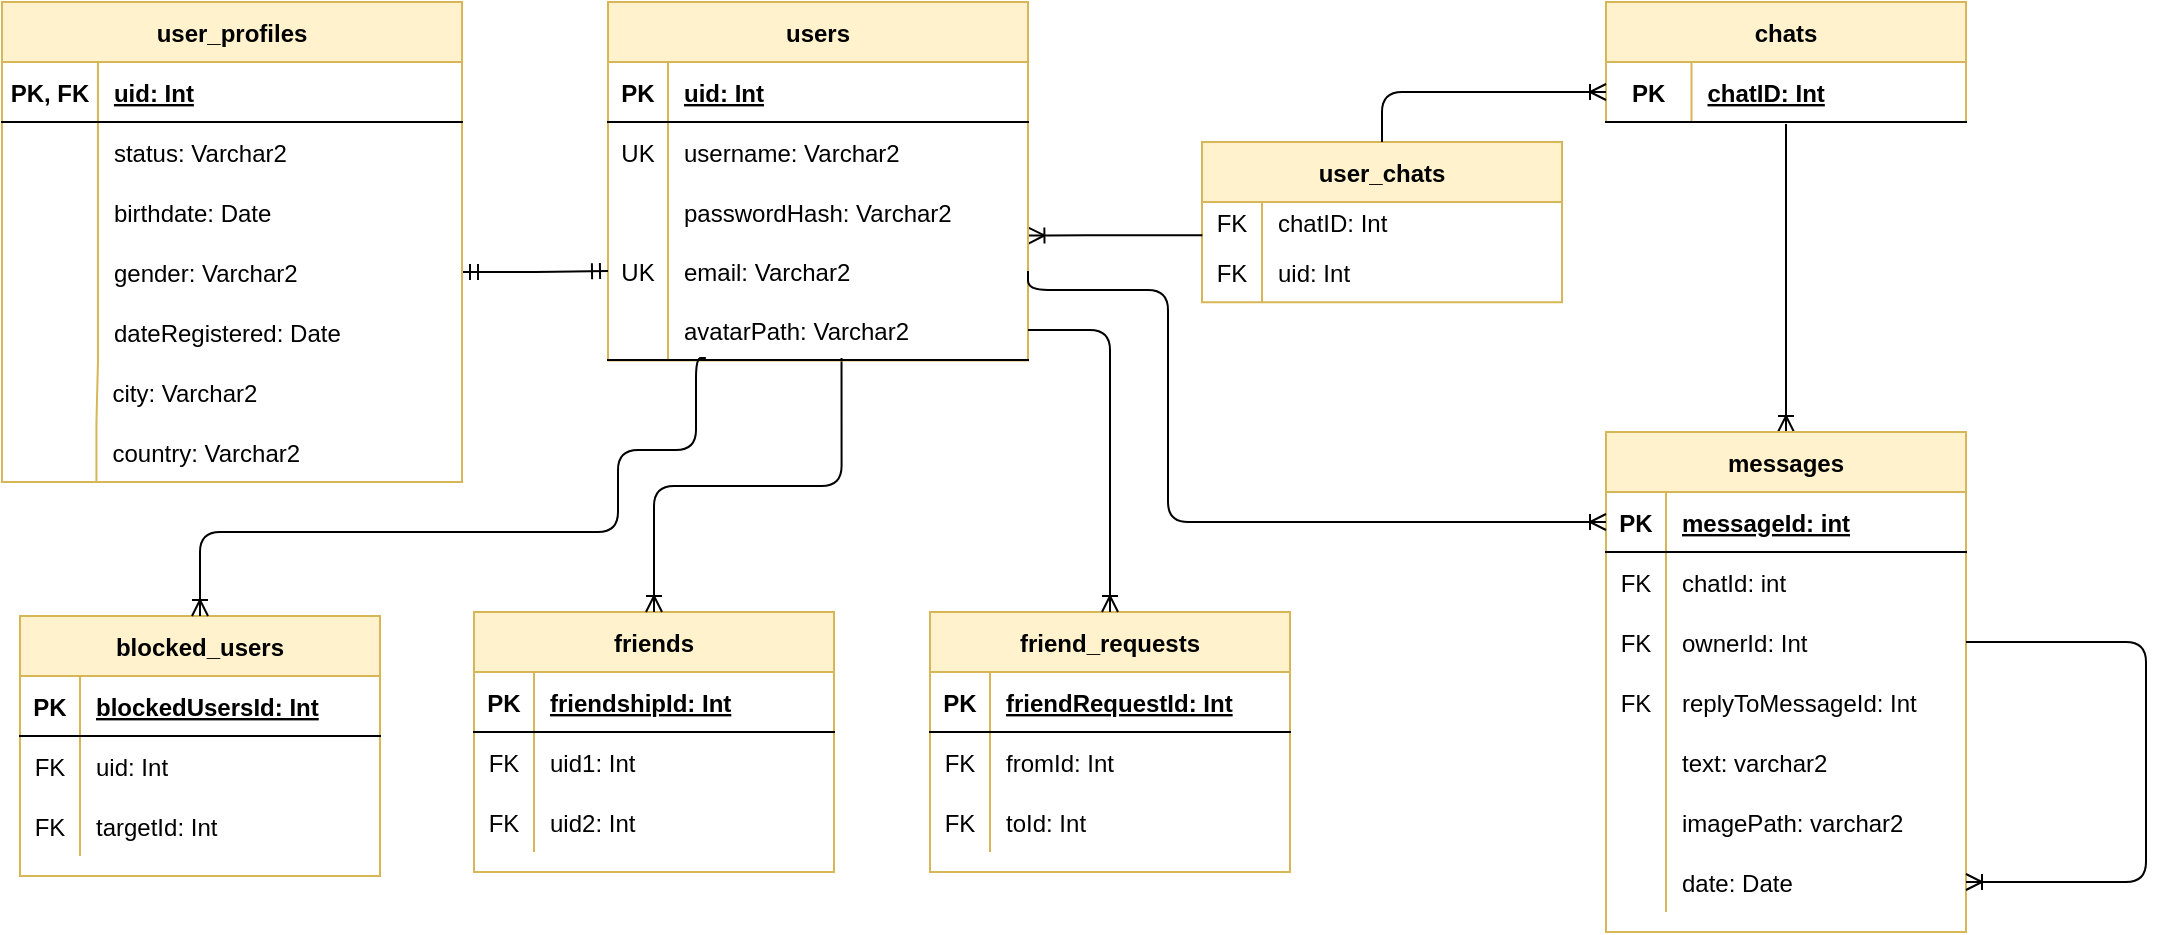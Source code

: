 <mxfile version="13.9.5" type="device" pages="2"><diagram id="nZhAia60HcHjWPLWafiR" name="Page-1"><mxGraphModel dx="1502" dy="802" grid="0" gridSize="10" guides="1" tooltips="1" connect="1" arrows="1" fold="1" page="0" pageScale="1" pageWidth="850" pageHeight="1100" math="0" shadow="0"><root><mxCell id="0"/><mxCell id="1" parent="0"/><mxCell id="AcMi8AMrqR9HZCV92tRk-106" value="user_chats" style="shape=table;startSize=30;container=1;collapsible=1;childLayout=tableLayout;fixedRows=1;rowLines=0;fontStyle=1;align=center;resizeLast=1;fillColor=#fff2cc;strokeColor=#D6B656;swimlaneFillColor=none;rounded=0;shadow=0;sketch=0;columnLines=1;resizeLastRow=0;horizontal=1;noLabel=0;connectable=1;" parent="1" vertex="1"><mxGeometry x="385" y="123" width="180" height="80.107" as="geometry"/></mxCell><mxCell id="AcMi8AMrqR9HZCV92tRk-107" value="" style="shape=partialRectangle;collapsible=0;dropTarget=0;pointerEvents=0;fillColor=none;top=0;left=0;bottom=1;right=0;points=[[0,0.5],[1,0.5]];portConstraint=eastwest;strokeColor=none;" parent="AcMi8AMrqR9HZCV92tRk-106" vertex="1"><mxGeometry y="30" width="180" height="20" as="geometry"/></mxCell><mxCell id="AcMi8AMrqR9HZCV92tRk-108" value="FK" style="shape=partialRectangle;connectable=0;fillColor=none;top=0;left=0;bottom=0;right=0;fontStyle=0;overflow=hidden;" parent="AcMi8AMrqR9HZCV92tRk-107" vertex="1"><mxGeometry width="30" height="20" as="geometry"/></mxCell><mxCell id="AcMi8AMrqR9HZCV92tRk-109" value="chatID: Int" style="shape=partialRectangle;connectable=0;fillColor=none;top=0;left=0;bottom=0;right=0;align=left;spacingLeft=6;fontStyle=0;overflow=hidden;" parent="AcMi8AMrqR9HZCV92tRk-107" vertex="1"><mxGeometry x="30" width="150" height="20" as="geometry"/></mxCell><mxCell id="AcMi8AMrqR9HZCV92tRk-110" value="" style="shape=partialRectangle;collapsible=0;dropTarget=0;pointerEvents=0;fillColor=none;top=0;left=0;bottom=1;right=0;points=[[0,0.5],[1,0.5]];portConstraint=eastwest;strokeWidth=1;strokeColor=none;" parent="AcMi8AMrqR9HZCV92tRk-106" vertex="1"><mxGeometry y="50" width="180" height="30" as="geometry"/></mxCell><mxCell id="AcMi8AMrqR9HZCV92tRk-111" value="FK" style="shape=partialRectangle;connectable=0;fillColor=none;top=0;left=0;bottom=0;right=0;fontStyle=0;overflow=hidden;" parent="AcMi8AMrqR9HZCV92tRk-110" vertex="1"><mxGeometry width="30" height="30" as="geometry"/></mxCell><mxCell id="AcMi8AMrqR9HZCV92tRk-112" value="uid: Int" style="shape=partialRectangle;connectable=0;fillColor=none;top=0;left=0;bottom=0;right=0;align=left;spacingLeft=6;fontStyle=0;overflow=hidden;" parent="AcMi8AMrqR9HZCV92tRk-110" vertex="1"><mxGeometry x="30" width="150" height="30" as="geometry"/></mxCell><mxCell id="AcMi8AMrqR9HZCV92tRk-113" value="" style="edgeStyle=orthogonalEdgeStyle;fontSize=12;html=1;endArrow=ERoneToMany;exitX=0.001;exitY=0.832;exitDx=0;exitDy=0;exitPerimeter=0;entryX=1.001;entryY=0.893;entryDx=0;entryDy=0;entryPerimeter=0;" parent="1" source="AcMi8AMrqR9HZCV92tRk-107" target="AcMi8AMrqR9HZCV92tRk-162" edge="1"><mxGeometry width="100" height="100" relative="1" as="geometry"><mxPoint x="373" y="174" as="sourcePoint"/><mxPoint x="313" y="174" as="targetPoint"/><Array as="points"><mxPoint x="318" y="170"/><mxPoint x="298" y="170"/></Array></mxGeometry></mxCell><mxCell id="AcMi8AMrqR9HZCV92tRk-114" value="" style="edgeStyle=orthogonalEdgeStyle;fontSize=12;html=1;endArrow=ERoneToMany;entryX=0.5;entryY=0;entryDx=0;entryDy=0;exitX=0.5;exitY=1.033;exitDx=0;exitDy=0;exitPerimeter=0;" parent="1" source="AcMi8AMrqR9HZCV92tRk-207" target="AcMi8AMrqR9HZCV92tRk-115" edge="1"><mxGeometry width="100" height="100" relative="1" as="geometry"><mxPoint x="677" y="151" as="sourcePoint"/><mxPoint x="614" y="273" as="targetPoint"/><Array as="points"/></mxGeometry></mxCell><mxCell id="AcMi8AMrqR9HZCV92tRk-115" value="messages" style="shape=table;startSize=30;container=1;collapsible=1;childLayout=tableLayout;fixedRows=1;rowLines=0;fontStyle=1;align=center;resizeLast=1;fillColor=#fff2cc;strokeColor=#d6b656;" parent="1" vertex="1"><mxGeometry x="587" y="268" width="180" height="250" as="geometry"/></mxCell><mxCell id="AcMi8AMrqR9HZCV92tRk-116" value="" style="shape=partialRectangle;collapsible=0;dropTarget=0;pointerEvents=0;fillColor=none;top=0;left=0;bottom=1;right=0;points=[[0,0.5],[1,0.5]];portConstraint=eastwest;" parent="AcMi8AMrqR9HZCV92tRk-115" vertex="1"><mxGeometry y="30" width="180" height="30" as="geometry"/></mxCell><mxCell id="AcMi8AMrqR9HZCV92tRk-117" value="PK" style="shape=partialRectangle;connectable=0;fillColor=none;top=0;left=0;bottom=0;right=0;fontStyle=1;overflow=hidden;" parent="AcMi8AMrqR9HZCV92tRk-116" vertex="1"><mxGeometry width="30" height="30" as="geometry"/></mxCell><mxCell id="AcMi8AMrqR9HZCV92tRk-118" value="messageId: int" style="shape=partialRectangle;connectable=0;fillColor=none;top=0;left=0;bottom=0;right=0;align=left;spacingLeft=6;fontStyle=5;overflow=hidden;" parent="AcMi8AMrqR9HZCV92tRk-116" vertex="1"><mxGeometry x="30" width="150" height="30" as="geometry"/></mxCell><mxCell id="AcMi8AMrqR9HZCV92tRk-119" value="" style="shape=partialRectangle;collapsible=0;dropTarget=0;pointerEvents=0;fillColor=none;top=0;left=0;bottom=0;right=0;points=[[0,0.5],[1,0.5]];portConstraint=eastwest;" parent="AcMi8AMrqR9HZCV92tRk-115" vertex="1"><mxGeometry y="60" width="180" height="30" as="geometry"/></mxCell><mxCell id="AcMi8AMrqR9HZCV92tRk-120" value="FK" style="shape=partialRectangle;connectable=0;fillColor=none;top=0;left=0;bottom=0;right=0;editable=1;overflow=hidden;" parent="AcMi8AMrqR9HZCV92tRk-119" vertex="1"><mxGeometry width="30" height="30" as="geometry"/></mxCell><mxCell id="AcMi8AMrqR9HZCV92tRk-121" value="chatId: int" style="shape=partialRectangle;connectable=0;fillColor=none;top=0;left=0;bottom=0;right=0;align=left;spacingLeft=6;overflow=hidden;" parent="AcMi8AMrqR9HZCV92tRk-119" vertex="1"><mxGeometry x="30" width="150" height="30" as="geometry"/></mxCell><mxCell id="AcMi8AMrqR9HZCV92tRk-122" value="" style="shape=partialRectangle;collapsible=0;dropTarget=0;pointerEvents=0;fillColor=none;top=0;left=0;bottom=0;right=0;points=[[0,0.5],[1,0.5]];portConstraint=eastwest;" parent="AcMi8AMrqR9HZCV92tRk-115" vertex="1"><mxGeometry y="90" width="180" height="30" as="geometry"/></mxCell><mxCell id="AcMi8AMrqR9HZCV92tRk-123" value="FK" style="shape=partialRectangle;connectable=0;fillColor=none;top=0;left=0;bottom=0;right=0;editable=1;overflow=hidden;" parent="AcMi8AMrqR9HZCV92tRk-122" vertex="1"><mxGeometry width="30" height="30" as="geometry"/></mxCell><mxCell id="AcMi8AMrqR9HZCV92tRk-124" value="ownerId: Int" style="shape=partialRectangle;connectable=0;fillColor=none;top=0;left=0;bottom=0;right=0;align=left;spacingLeft=6;overflow=hidden;" parent="AcMi8AMrqR9HZCV92tRk-122" vertex="1"><mxGeometry x="30" width="150" height="30" as="geometry"/></mxCell><mxCell id="fe4ahS9-TIsj9HvGTVoA-2" value="" style="shape=partialRectangle;collapsible=0;dropTarget=0;pointerEvents=0;fillColor=none;top=0;left=0;bottom=0;right=0;points=[[0,0.5],[1,0.5]];portConstraint=eastwest;" vertex="1" parent="AcMi8AMrqR9HZCV92tRk-115"><mxGeometry y="120" width="180" height="30" as="geometry"/></mxCell><mxCell id="fe4ahS9-TIsj9HvGTVoA-3" value="FK" style="shape=partialRectangle;connectable=0;fillColor=none;top=0;left=0;bottom=0;right=0;fontStyle=0;overflow=hidden;" vertex="1" parent="fe4ahS9-TIsj9HvGTVoA-2"><mxGeometry width="30" height="30" as="geometry"/></mxCell><mxCell id="fe4ahS9-TIsj9HvGTVoA-4" value="replyToMessageId: Int" style="shape=partialRectangle;connectable=0;fillColor=none;top=0;left=0;bottom=0;right=0;align=left;spacingLeft=6;fontStyle=0;overflow=hidden;" vertex="1" parent="fe4ahS9-TIsj9HvGTVoA-2"><mxGeometry x="30" width="150" height="30" as="geometry"/></mxCell><mxCell id="AcMi8AMrqR9HZCV92tRk-125" value="" style="shape=partialRectangle;collapsible=0;dropTarget=0;pointerEvents=0;fillColor=none;top=0;left=0;bottom=0;right=0;points=[[0,0.5],[1,0.5]];portConstraint=eastwest;" parent="AcMi8AMrqR9HZCV92tRk-115" vertex="1"><mxGeometry y="150" width="180" height="30" as="geometry"/></mxCell><mxCell id="AcMi8AMrqR9HZCV92tRk-126" value="" style="shape=partialRectangle;connectable=0;fillColor=none;top=0;left=0;bottom=0;right=0;editable=1;overflow=hidden;" parent="AcMi8AMrqR9HZCV92tRk-125" vertex="1"><mxGeometry width="30" height="30" as="geometry"/></mxCell><mxCell id="AcMi8AMrqR9HZCV92tRk-127" value="text: varchar2" style="shape=partialRectangle;connectable=0;fillColor=none;top=0;left=0;bottom=0;right=0;align=left;spacingLeft=6;overflow=hidden;" parent="AcMi8AMrqR9HZCV92tRk-125" vertex="1"><mxGeometry x="30" width="150" height="30" as="geometry"/></mxCell><mxCell id="AcMi8AMrqR9HZCV92tRk-128" value="" style="shape=partialRectangle;collapsible=0;dropTarget=0;pointerEvents=0;fillColor=none;top=0;left=0;bottom=0;right=0;points=[[0,0.5],[1,0.5]];portConstraint=eastwest;" parent="AcMi8AMrqR9HZCV92tRk-115" vertex="1"><mxGeometry y="180" width="180" height="30" as="geometry"/></mxCell><mxCell id="AcMi8AMrqR9HZCV92tRk-129" value="" style="shape=partialRectangle;connectable=0;fillColor=none;top=0;left=0;bottom=0;right=0;editable=1;overflow=hidden;" parent="AcMi8AMrqR9HZCV92tRk-128" vertex="1"><mxGeometry width="30" height="30" as="geometry"/></mxCell><mxCell id="AcMi8AMrqR9HZCV92tRk-130" value="imagePath: varchar2" style="shape=partialRectangle;connectable=0;fillColor=none;top=0;left=0;bottom=0;right=0;align=left;spacingLeft=6;overflow=hidden;" parent="AcMi8AMrqR9HZCV92tRk-128" vertex="1"><mxGeometry x="30" width="150" height="30" as="geometry"/></mxCell><mxCell id="AcMi8AMrqR9HZCV92tRk-131" value="" style="shape=partialRectangle;collapsible=0;dropTarget=0;pointerEvents=0;fillColor=none;top=0;left=0;bottom=0;right=0;points=[[0,0.5],[1,0.5]];portConstraint=eastwest;" parent="AcMi8AMrqR9HZCV92tRk-115" vertex="1"><mxGeometry y="210" width="180" height="30" as="geometry"/></mxCell><mxCell id="AcMi8AMrqR9HZCV92tRk-132" value="" style="shape=partialRectangle;connectable=0;fillColor=none;top=0;left=0;bottom=0;right=0;editable=1;overflow=hidden;" parent="AcMi8AMrqR9HZCV92tRk-131" vertex="1"><mxGeometry width="30" height="30" as="geometry"/></mxCell><mxCell id="AcMi8AMrqR9HZCV92tRk-133" value="date: Date" style="shape=partialRectangle;connectable=0;fillColor=none;top=0;left=0;bottom=0;right=0;align=left;spacingLeft=6;overflow=hidden;" parent="AcMi8AMrqR9HZCV92tRk-131" vertex="1"><mxGeometry x="30" width="150" height="30" as="geometry"/></mxCell><mxCell id="fe4ahS9-TIsj9HvGTVoA-6" value="" style="fontSize=12;html=1;endArrow=ERoneToMany;entryX=1;entryY=0.5;entryDx=0;entryDy=0;exitX=1;exitY=0.5;exitDx=0;exitDy=0;edgeStyle=orthogonalEdgeStyle;" edge="1" parent="AcMi8AMrqR9HZCV92tRk-115" source="AcMi8AMrqR9HZCV92tRk-122" target="AcMi8AMrqR9HZCV92tRk-131"><mxGeometry width="100" height="100" relative="1" as="geometry"><mxPoint x="380" y="54" as="sourcePoint"/><mxPoint x="380" y="208.01" as="targetPoint"/><Array as="points"><mxPoint x="270" y="105"/><mxPoint x="270" y="225"/></Array></mxGeometry></mxCell><mxCell id="AcMi8AMrqR9HZCV92tRk-134" value="friend_requests" style="shape=table;startSize=30;container=1;collapsible=1;childLayout=tableLayout;fixedRows=1;rowLines=0;fontStyle=1;align=center;resizeLast=1;fillColor=#fff2cc;strokeColor=#d6b656;" parent="1" vertex="1"><mxGeometry x="249" y="358" width="180" height="130" as="geometry"/></mxCell><mxCell id="AcMi8AMrqR9HZCV92tRk-135" value="" style="shape=partialRectangle;collapsible=0;dropTarget=0;pointerEvents=0;fillColor=none;top=0;left=0;bottom=1;right=0;points=[[0,0.5],[1,0.5]];portConstraint=eastwest;" parent="AcMi8AMrqR9HZCV92tRk-134" vertex="1"><mxGeometry y="30" width="180" height="30" as="geometry"/></mxCell><mxCell id="AcMi8AMrqR9HZCV92tRk-136" value="PK" style="shape=partialRectangle;connectable=0;fillColor=none;top=0;left=0;bottom=0;right=0;fontStyle=1;overflow=hidden;" parent="AcMi8AMrqR9HZCV92tRk-135" vertex="1"><mxGeometry width="30" height="30" as="geometry"/></mxCell><mxCell id="AcMi8AMrqR9HZCV92tRk-137" value="friendRequestId: Int" style="shape=partialRectangle;connectable=0;fillColor=none;top=0;left=0;bottom=0;right=0;align=left;spacingLeft=6;fontStyle=5;overflow=hidden;" parent="AcMi8AMrqR9HZCV92tRk-135" vertex="1"><mxGeometry x="30" width="150" height="30" as="geometry"/></mxCell><mxCell id="AcMi8AMrqR9HZCV92tRk-138" value="" style="shape=partialRectangle;collapsible=0;dropTarget=0;pointerEvents=0;fillColor=none;top=0;left=0;bottom=0;right=0;points=[[0,0.5],[1,0.5]];portConstraint=eastwest;" parent="AcMi8AMrqR9HZCV92tRk-134" vertex="1"><mxGeometry y="60" width="180" height="30" as="geometry"/></mxCell><mxCell id="AcMi8AMrqR9HZCV92tRk-139" value="FK" style="shape=partialRectangle;connectable=0;fillColor=none;top=0;left=0;bottom=0;right=0;editable=1;overflow=hidden;" parent="AcMi8AMrqR9HZCV92tRk-138" vertex="1"><mxGeometry width="30" height="30" as="geometry"/></mxCell><mxCell id="AcMi8AMrqR9HZCV92tRk-140" value="fromId: Int" style="shape=partialRectangle;connectable=0;fillColor=none;top=0;left=0;bottom=0;right=0;align=left;spacingLeft=6;overflow=hidden;" parent="AcMi8AMrqR9HZCV92tRk-138" vertex="1"><mxGeometry x="30" width="150" height="30" as="geometry"/></mxCell><mxCell id="AcMi8AMrqR9HZCV92tRk-141" value="" style="shape=partialRectangle;collapsible=0;dropTarget=0;pointerEvents=0;fillColor=none;top=0;left=0;bottom=0;right=0;points=[[0,0.5],[1,0.5]];portConstraint=eastwest;" parent="AcMi8AMrqR9HZCV92tRk-134" vertex="1"><mxGeometry y="90" width="180" height="30" as="geometry"/></mxCell><mxCell id="AcMi8AMrqR9HZCV92tRk-142" value="FK" style="shape=partialRectangle;connectable=0;fillColor=none;top=0;left=0;bottom=0;right=0;editable=1;overflow=hidden;" parent="AcMi8AMrqR9HZCV92tRk-141" vertex="1"><mxGeometry width="30" height="30" as="geometry"/></mxCell><mxCell id="AcMi8AMrqR9HZCV92tRk-143" value="toId: Int" style="shape=partialRectangle;connectable=0;fillColor=none;top=0;left=0;bottom=0;right=0;align=left;spacingLeft=6;overflow=hidden;" parent="AcMi8AMrqR9HZCV92tRk-141" vertex="1"><mxGeometry x="30" width="150" height="30" as="geometry"/></mxCell><mxCell id="AcMi8AMrqR9HZCV92tRk-144" value="friends" style="shape=table;startSize=30;container=1;collapsible=1;childLayout=tableLayout;fixedRows=1;rowLines=0;fontStyle=1;align=center;resizeLast=1;fillColor=#fff2cc;strokeColor=#d6b656;" parent="1" vertex="1"><mxGeometry x="21" y="358" width="180" height="130" as="geometry"/></mxCell><mxCell id="AcMi8AMrqR9HZCV92tRk-145" value="" style="shape=partialRectangle;collapsible=0;dropTarget=0;pointerEvents=0;fillColor=none;top=0;left=0;bottom=1;right=0;points=[[0,0.5],[1,0.5]];portConstraint=eastwest;" parent="AcMi8AMrqR9HZCV92tRk-144" vertex="1"><mxGeometry y="30" width="180" height="30" as="geometry"/></mxCell><mxCell id="AcMi8AMrqR9HZCV92tRk-146" value="PK" style="shape=partialRectangle;connectable=0;fillColor=none;top=0;left=0;bottom=0;right=0;fontStyle=1;overflow=hidden;" parent="AcMi8AMrqR9HZCV92tRk-145" vertex="1"><mxGeometry width="30" height="30" as="geometry"/></mxCell><mxCell id="AcMi8AMrqR9HZCV92tRk-147" value="friendshipId: Int" style="shape=partialRectangle;connectable=0;fillColor=none;top=0;left=0;bottom=0;right=0;align=left;spacingLeft=6;fontStyle=5;overflow=hidden;" parent="AcMi8AMrqR9HZCV92tRk-145" vertex="1"><mxGeometry x="30" width="150" height="30" as="geometry"/></mxCell><mxCell id="AcMi8AMrqR9HZCV92tRk-148" value="" style="shape=partialRectangle;collapsible=0;dropTarget=0;pointerEvents=0;fillColor=none;top=0;left=0;bottom=0;right=0;points=[[0,0.5],[1,0.5]];portConstraint=eastwest;" parent="AcMi8AMrqR9HZCV92tRk-144" vertex="1"><mxGeometry y="60" width="180" height="30" as="geometry"/></mxCell><mxCell id="AcMi8AMrqR9HZCV92tRk-149" value="FK" style="shape=partialRectangle;connectable=0;fillColor=none;top=0;left=0;bottom=0;right=0;editable=1;overflow=hidden;" parent="AcMi8AMrqR9HZCV92tRk-148" vertex="1"><mxGeometry width="30" height="30" as="geometry"/></mxCell><mxCell id="AcMi8AMrqR9HZCV92tRk-150" value="uid1: Int" style="shape=partialRectangle;connectable=0;fillColor=none;top=0;left=0;bottom=0;right=0;align=left;spacingLeft=6;overflow=hidden;" parent="AcMi8AMrqR9HZCV92tRk-148" vertex="1"><mxGeometry x="30" width="150" height="30" as="geometry"/></mxCell><mxCell id="AcMi8AMrqR9HZCV92tRk-151" value="" style="shape=partialRectangle;collapsible=0;dropTarget=0;pointerEvents=0;fillColor=none;top=0;left=0;bottom=0;right=0;points=[[0,0.5],[1,0.5]];portConstraint=eastwest;" parent="AcMi8AMrqR9HZCV92tRk-144" vertex="1"><mxGeometry y="90" width="180" height="30" as="geometry"/></mxCell><mxCell id="AcMi8AMrqR9HZCV92tRk-152" value="FK" style="shape=partialRectangle;connectable=0;fillColor=none;top=0;left=0;bottom=0;right=0;editable=1;overflow=hidden;" parent="AcMi8AMrqR9HZCV92tRk-151" vertex="1"><mxGeometry width="30" height="30" as="geometry"/></mxCell><mxCell id="AcMi8AMrqR9HZCV92tRk-153" value="uid2: Int" style="shape=partialRectangle;connectable=0;fillColor=none;top=0;left=0;bottom=0;right=0;align=left;spacingLeft=6;overflow=hidden;" parent="AcMi8AMrqR9HZCV92tRk-151" vertex="1"><mxGeometry x="30" width="150" height="30" as="geometry"/></mxCell><mxCell id="AcMi8AMrqR9HZCV92tRk-154" value="" style="edgeStyle=orthogonalEdgeStyle;fontSize=12;html=1;endArrow=ERoneToMany;entryX=0.5;entryY=0;entryDx=0;entryDy=0;exitX=0.556;exitY=0.967;exitDx=0;exitDy=0;exitPerimeter=0;" parent="1" source="AcMi8AMrqR9HZCV92tRk-168" target="AcMi8AMrqR9HZCV92tRk-144" edge="1"><mxGeometry width="100" height="100" relative="1" as="geometry"><mxPoint x="221" y="300" as="sourcePoint"/><mxPoint x="182" y="302" as="targetPoint"/></mxGeometry></mxCell><mxCell id="AcMi8AMrqR9HZCV92tRk-155" value="users" style="shape=table;startSize=30;container=1;collapsible=1;childLayout=tableLayout;fixedRows=1;rowLines=0;fontStyle=1;align=center;resizeLast=1;fillColor=#fff2cc;strokeColor=#d6b656;" parent="1" vertex="1"><mxGeometry x="88" y="53" width="210" height="179.218" as="geometry"/></mxCell><mxCell id="AcMi8AMrqR9HZCV92tRk-156" value="" style="shape=partialRectangle;collapsible=0;dropTarget=0;pointerEvents=0;fillColor=none;top=0;left=0;bottom=1;right=0;points=[[0,0.5],[1,0.5]];portConstraint=eastwest;" parent="AcMi8AMrqR9HZCV92tRk-155" vertex="1"><mxGeometry y="30" width="210" height="30" as="geometry"/></mxCell><mxCell id="AcMi8AMrqR9HZCV92tRk-157" value="PK" style="shape=partialRectangle;connectable=0;fillColor=none;top=0;left=0;bottom=0;right=0;fontStyle=1;overflow=hidden;" parent="AcMi8AMrqR9HZCV92tRk-156" vertex="1"><mxGeometry width="30" height="30" as="geometry"/></mxCell><mxCell id="AcMi8AMrqR9HZCV92tRk-158" value="uid: Int" style="shape=partialRectangle;connectable=0;fillColor=none;top=0;left=0;bottom=0;right=0;align=left;spacingLeft=6;fontStyle=5;overflow=hidden;" parent="AcMi8AMrqR9HZCV92tRk-156" vertex="1"><mxGeometry x="30" width="180" height="30" as="geometry"/></mxCell><mxCell id="AcMi8AMrqR9HZCV92tRk-159" value="" style="shape=partialRectangle;collapsible=0;dropTarget=0;pointerEvents=0;fillColor=none;top=0;left=0;bottom=1;right=0;points=[[0,0.5],[1,0.5]];portConstraint=eastwest;strokeColor=none;" parent="AcMi8AMrqR9HZCV92tRk-155" vertex="1"><mxGeometry y="60" width="210" height="30" as="geometry"/></mxCell><mxCell id="AcMi8AMrqR9HZCV92tRk-160" value="UK" style="shape=partialRectangle;connectable=0;fillColor=none;top=0;left=0;bottom=0;right=0;fontStyle=0;overflow=hidden;" parent="AcMi8AMrqR9HZCV92tRk-159" vertex="1"><mxGeometry width="30" height="30" as="geometry"/></mxCell><mxCell id="AcMi8AMrqR9HZCV92tRk-161" value="username: Varchar2" style="shape=partialRectangle;connectable=0;fillColor=none;top=0;left=0;bottom=0;right=0;align=left;spacingLeft=6;fontStyle=0;overflow=hidden;strokeColor=none;" parent="AcMi8AMrqR9HZCV92tRk-159" vertex="1"><mxGeometry x="30" width="180" height="30" as="geometry"/></mxCell><mxCell id="AcMi8AMrqR9HZCV92tRk-162" value="" style="shape=partialRectangle;collapsible=0;dropTarget=0;pointerEvents=0;fillColor=none;top=0;left=0;bottom=1;right=0;points=[[0,0.5],[1,0.5]];portConstraint=eastwest;strokeColor=none;" parent="AcMi8AMrqR9HZCV92tRk-155" vertex="1"><mxGeometry y="90" width="210" height="30" as="geometry"/></mxCell><mxCell id="AcMi8AMrqR9HZCV92tRk-163" value="" style="shape=partialRectangle;connectable=0;fillColor=none;top=0;left=0;bottom=0;right=0;fontStyle=1;overflow=hidden;" parent="AcMi8AMrqR9HZCV92tRk-162" vertex="1"><mxGeometry width="30" height="30" as="geometry"/></mxCell><mxCell id="AcMi8AMrqR9HZCV92tRk-164" value="passwordHash: Varchar2" style="shape=partialRectangle;connectable=0;fillColor=none;top=0;left=0;bottom=0;right=0;align=left;spacingLeft=6;fontStyle=0;overflow=hidden;strokeColor=none;" parent="AcMi8AMrqR9HZCV92tRk-162" vertex="1"><mxGeometry x="30" width="180" height="30" as="geometry"/></mxCell><mxCell id="AcMi8AMrqR9HZCV92tRk-165" value="" style="shape=partialRectangle;collapsible=0;dropTarget=0;pointerEvents=0;fillColor=none;top=0;left=0;bottom=1;right=0;points=[[0,0.5],[1,0.5]];portConstraint=eastwest;strokeColor=none;" parent="AcMi8AMrqR9HZCV92tRk-155" vertex="1"><mxGeometry y="120" width="210" height="29" as="geometry"/></mxCell><mxCell id="AcMi8AMrqR9HZCV92tRk-166" value="UK" style="shape=partialRectangle;connectable=0;fillColor=none;top=0;left=0;bottom=0;right=0;fontStyle=0;overflow=hidden;" parent="AcMi8AMrqR9HZCV92tRk-165" vertex="1"><mxGeometry width="30" height="29" as="geometry"/></mxCell><mxCell id="AcMi8AMrqR9HZCV92tRk-167" value="email: Varchar2" style="shape=partialRectangle;connectable=0;fillColor=none;top=0;left=0;bottom=0;right=0;align=left;spacingLeft=6;fontStyle=0;overflow=hidden;" parent="AcMi8AMrqR9HZCV92tRk-165" vertex="1"><mxGeometry x="30" width="180" height="29" as="geometry"/></mxCell><mxCell id="AcMi8AMrqR9HZCV92tRk-168" value="" style="shape=partialRectangle;collapsible=0;dropTarget=0;pointerEvents=0;fillColor=none;top=0;left=0;bottom=1;right=0;points=[[0,0.5],[1,0.5]];portConstraint=eastwest;" parent="AcMi8AMrqR9HZCV92tRk-155" vertex="1"><mxGeometry y="149" width="210" height="30" as="geometry"/></mxCell><mxCell id="AcMi8AMrqR9HZCV92tRk-169" value="" style="shape=partialRectangle;connectable=0;fillColor=none;top=0;left=0;bottom=0;right=0;fontStyle=1;overflow=hidden;" parent="AcMi8AMrqR9HZCV92tRk-168" vertex="1"><mxGeometry width="30" height="30" as="geometry"/></mxCell><mxCell id="AcMi8AMrqR9HZCV92tRk-170" value="avatarPath: Varchar2" style="shape=partialRectangle;connectable=0;fillColor=none;top=0;left=0;bottom=0;right=0;align=left;spacingLeft=6;fontStyle=0;overflow=hidden;" parent="AcMi8AMrqR9HZCV92tRk-168" vertex="1"><mxGeometry x="30" width="180" height="30" as="geometry"/></mxCell><mxCell id="AcMi8AMrqR9HZCV92tRk-171" value="" style="edgeStyle=orthogonalEdgeStyle;fontSize=12;html=1;endArrow=ERoneToMany;entryX=0.5;entryY=0;entryDx=0;entryDy=0;exitX=1;exitY=0.5;exitDx=0;exitDy=0;" parent="1" source="AcMi8AMrqR9HZCV92tRk-168" target="AcMi8AMrqR9HZCV92tRk-134" edge="1"><mxGeometry width="100" height="100" relative="1" as="geometry"><mxPoint x="462.08" y="194.01" as="sourcePoint"/><mxPoint x="385" y="313" as="targetPoint"/></mxGeometry></mxCell><mxCell id="AcMi8AMrqR9HZCV92tRk-172" value="" style="edgeStyle=orthogonalEdgeStyle;fontSize=12;html=1;endArrow=ERmandOne;startArrow=ERmandOne;exitX=1;exitY=0.5;exitDx=0;exitDy=0;entryX=0;entryY=0.5;entryDx=0;entryDy=0;" parent="1" source="AcMi8AMrqR9HZCV92tRk-183" target="AcMi8AMrqR9HZCV92tRk-165" edge="1"><mxGeometry width="100" height="100" relative="1" as="geometry"><mxPoint x="58" y="284" as="sourcePoint"/><mxPoint x="88" y="184" as="targetPoint"/></mxGeometry></mxCell><mxCell id="AcMi8AMrqR9HZCV92tRk-173" value="user_profiles" style="shape=table;startSize=30;container=1;collapsible=1;childLayout=tableLayout;fixedRows=1;rowLines=0;fontStyle=1;align=center;resizeLast=1;fillColor=#fff2cc;strokeColor=#d6b656;" parent="1" vertex="1"><mxGeometry x="-215" y="53" width="230" height="240" as="geometry"/></mxCell><mxCell id="AcMi8AMrqR9HZCV92tRk-174" value="" style="shape=partialRectangle;collapsible=0;dropTarget=0;pointerEvents=0;fillColor=none;top=0;left=0;bottom=1;right=0;points=[[0,0.5],[1,0.5]];portConstraint=eastwest;" parent="AcMi8AMrqR9HZCV92tRk-173" vertex="1"><mxGeometry y="30" width="230" height="30" as="geometry"/></mxCell><mxCell id="AcMi8AMrqR9HZCV92tRk-175" value="PK, FK" style="shape=partialRectangle;connectable=0;fillColor=none;top=0;left=0;bottom=0;right=0;fontStyle=1;overflow=hidden;" parent="AcMi8AMrqR9HZCV92tRk-174" vertex="1"><mxGeometry width="47.976" height="30" as="geometry"/></mxCell><mxCell id="AcMi8AMrqR9HZCV92tRk-176" value="uid: Int" style="shape=partialRectangle;connectable=0;fillColor=none;top=0;left=0;bottom=0;right=0;align=left;spacingLeft=6;fontStyle=5;overflow=hidden;" parent="AcMi8AMrqR9HZCV92tRk-174" vertex="1"><mxGeometry x="47.976" width="182.024" height="30" as="geometry"/></mxCell><mxCell id="AcMi8AMrqR9HZCV92tRk-177" value="" style="shape=partialRectangle;collapsible=0;dropTarget=0;pointerEvents=0;fillColor=none;top=0;left=0;bottom=0;right=0;points=[[0,0.5],[1,0.5]];portConstraint=eastwest;" parent="AcMi8AMrqR9HZCV92tRk-173" vertex="1"><mxGeometry y="60" width="230" height="30" as="geometry"/></mxCell><mxCell id="AcMi8AMrqR9HZCV92tRk-178" value="" style="shape=partialRectangle;connectable=0;fillColor=none;top=0;left=0;bottom=0;right=0;fontStyle=1;overflow=hidden;" parent="AcMi8AMrqR9HZCV92tRk-177" vertex="1"><mxGeometry width="47.976" height="30" as="geometry"/></mxCell><mxCell id="AcMi8AMrqR9HZCV92tRk-179" value="status: Varchar2" style="shape=partialRectangle;connectable=0;fillColor=none;top=0;left=0;bottom=0;right=0;align=left;spacingLeft=6;fontStyle=0;overflow=hidden;" parent="AcMi8AMrqR9HZCV92tRk-177" vertex="1"><mxGeometry x="47.976" width="182.024" height="30" as="geometry"/></mxCell><mxCell id="AcMi8AMrqR9HZCV92tRk-180" value="" style="shape=partialRectangle;collapsible=0;dropTarget=0;pointerEvents=0;fillColor=none;top=0;left=0;bottom=0;right=0;points=[[0,0.5],[1,0.5]];portConstraint=eastwest;" parent="AcMi8AMrqR9HZCV92tRk-173" vertex="1"><mxGeometry y="90" width="230" height="30" as="geometry"/></mxCell><mxCell id="AcMi8AMrqR9HZCV92tRk-181" value="" style="shape=partialRectangle;connectable=0;fillColor=none;top=0;left=0;bottom=0;right=0;fontStyle=1;overflow=hidden;" parent="AcMi8AMrqR9HZCV92tRk-180" vertex="1"><mxGeometry width="47.976" height="30" as="geometry"/></mxCell><mxCell id="AcMi8AMrqR9HZCV92tRk-182" value="birthdate: Date" style="shape=partialRectangle;connectable=0;fillColor=none;top=0;left=0;bottom=0;right=0;align=left;spacingLeft=6;fontStyle=0;overflow=hidden;" parent="AcMi8AMrqR9HZCV92tRk-180" vertex="1"><mxGeometry x="47.976" width="182.024" height="30" as="geometry"/></mxCell><mxCell id="AcMi8AMrqR9HZCV92tRk-183" value="" style="shape=partialRectangle;collapsible=0;dropTarget=0;pointerEvents=0;fillColor=none;top=0;left=0;bottom=0;right=0;points=[[0,0.5],[1,0.5]];portConstraint=eastwest;" parent="AcMi8AMrqR9HZCV92tRk-173" vertex="1"><mxGeometry y="120" width="230" height="30" as="geometry"/></mxCell><mxCell id="AcMi8AMrqR9HZCV92tRk-184" value="" style="shape=partialRectangle;connectable=0;fillColor=none;top=0;left=0;bottom=0;right=0;fontStyle=1;overflow=hidden;" parent="AcMi8AMrqR9HZCV92tRk-183" vertex="1"><mxGeometry width="47.976" height="30" as="geometry"/></mxCell><mxCell id="AcMi8AMrqR9HZCV92tRk-185" value="gender: Varchar2" style="shape=partialRectangle;connectable=0;fillColor=none;top=0;left=0;bottom=0;right=0;align=left;spacingLeft=6;fontStyle=0;overflow=hidden;" parent="AcMi8AMrqR9HZCV92tRk-183" vertex="1"><mxGeometry x="47.976" width="182.024" height="30" as="geometry"/></mxCell><mxCell id="AcMi8AMrqR9HZCV92tRk-186" value="" style="shape=partialRectangle;collapsible=0;dropTarget=0;pointerEvents=0;fillColor=none;top=0;left=0;bottom=0;right=0;points=[[0,0.5],[1,0.5]];portConstraint=eastwest;" parent="AcMi8AMrqR9HZCV92tRk-173" vertex="1"><mxGeometry y="150" width="230" height="30" as="geometry"/></mxCell><mxCell id="AcMi8AMrqR9HZCV92tRk-187" value="" style="shape=partialRectangle;connectable=0;fillColor=none;top=0;left=0;bottom=0;right=0;fontStyle=1;overflow=hidden;" parent="AcMi8AMrqR9HZCV92tRk-186" vertex="1"><mxGeometry width="47.976" height="30" as="geometry"/></mxCell><mxCell id="AcMi8AMrqR9HZCV92tRk-188" value="dateRegistered: Date" style="shape=partialRectangle;connectable=0;fillColor=none;top=0;left=0;bottom=0;right=0;align=left;spacingLeft=6;fontStyle=0;overflow=hidden;" parent="AcMi8AMrqR9HZCV92tRk-186" vertex="1"><mxGeometry x="47.976" width="182.024" height="30" as="geometry"/></mxCell><mxCell id="AcMi8AMrqR9HZCV92tRk-189" value="" style="shape=partialRectangle;collapsible=0;dropTarget=0;pointerEvents=0;fillColor=none;top=0;left=0;bottom=0;right=0;points=[[0,0.5],[1,0.5]];portConstraint=eastwest;" parent="AcMi8AMrqR9HZCV92tRk-173" vertex="1"><mxGeometry y="180" width="230" height="30" as="geometry"/></mxCell><mxCell id="AcMi8AMrqR9HZCV92tRk-190" value="" style="shape=partialRectangle;connectable=0;fillColor=none;top=0;left=0;bottom=0;right=0;editable=1;overflow=hidden;" parent="AcMi8AMrqR9HZCV92tRk-189" vertex="1"><mxGeometry width="47.226" height="30" as="geometry"/></mxCell><mxCell id="AcMi8AMrqR9HZCV92tRk-191" value="city: Varchar2" style="shape=partialRectangle;connectable=0;fillColor=none;top=0;left=0;bottom=0;right=0;align=left;spacingLeft=6;overflow=hidden;fontStyle=0" parent="AcMi8AMrqR9HZCV92tRk-189" vertex="1"><mxGeometry x="47.226" width="182.774" height="30" as="geometry"/></mxCell><mxCell id="AcMi8AMrqR9HZCV92tRk-192" value="" style="shape=partialRectangle;collapsible=0;dropTarget=0;pointerEvents=0;fillColor=none;top=0;left=0;bottom=0;right=0;points=[[0,0.5],[1,0.5]];portConstraint=eastwest;" parent="AcMi8AMrqR9HZCV92tRk-173" vertex="1"><mxGeometry y="210" width="230" height="30" as="geometry"/></mxCell><mxCell id="AcMi8AMrqR9HZCV92tRk-193" value="" style="shape=partialRectangle;connectable=0;fillColor=none;top=0;left=0;bottom=0;right=0;editable=1;overflow=hidden;" parent="AcMi8AMrqR9HZCV92tRk-192" vertex="1"><mxGeometry width="47.226" height="30" as="geometry"/></mxCell><mxCell id="AcMi8AMrqR9HZCV92tRk-194" value="country: Varchar2" style="shape=partialRectangle;connectable=0;fillColor=none;top=0;left=0;bottom=0;right=0;align=left;spacingLeft=6;overflow=hidden;fontStyle=0" parent="AcMi8AMrqR9HZCV92tRk-192" vertex="1"><mxGeometry x="47.226" width="182.774" height="30" as="geometry"/></mxCell><mxCell id="AcMi8AMrqR9HZCV92tRk-195" value="blocked_users" style="shape=table;startSize=30;container=1;collapsible=1;childLayout=tableLayout;fixedRows=1;rowLines=0;fontStyle=1;align=center;resizeLast=1;fillColor=#fff2cc;strokeColor=#d6b656;" parent="1" vertex="1"><mxGeometry x="-206" y="360" width="180" height="130" as="geometry"/></mxCell><mxCell id="AcMi8AMrqR9HZCV92tRk-196" value="" style="shape=partialRectangle;collapsible=0;dropTarget=0;pointerEvents=0;fillColor=none;top=0;left=0;bottom=1;right=0;points=[[0,0.5],[1,0.5]];portConstraint=eastwest;" parent="AcMi8AMrqR9HZCV92tRk-195" vertex="1"><mxGeometry y="30" width="180" height="30" as="geometry"/></mxCell><mxCell id="AcMi8AMrqR9HZCV92tRk-197" value="PK" style="shape=partialRectangle;connectable=0;fillColor=none;top=0;left=0;bottom=0;right=0;fontStyle=1;overflow=hidden;" parent="AcMi8AMrqR9HZCV92tRk-196" vertex="1"><mxGeometry width="30" height="30" as="geometry"/></mxCell><mxCell id="AcMi8AMrqR9HZCV92tRk-198" value="blockedUsersId: Int" style="shape=partialRectangle;connectable=0;fillColor=none;top=0;left=0;bottom=0;right=0;align=left;spacingLeft=6;fontStyle=5;overflow=hidden;" parent="AcMi8AMrqR9HZCV92tRk-196" vertex="1"><mxGeometry x="30" width="150" height="30" as="geometry"/></mxCell><mxCell id="AcMi8AMrqR9HZCV92tRk-199" value="" style="shape=partialRectangle;collapsible=0;dropTarget=0;pointerEvents=0;fillColor=none;top=0;left=0;bottom=0;right=0;points=[[0,0.5],[1,0.5]];portConstraint=eastwest;" parent="AcMi8AMrqR9HZCV92tRk-195" vertex="1"><mxGeometry y="60" width="180" height="30" as="geometry"/></mxCell><mxCell id="AcMi8AMrqR9HZCV92tRk-200" value="FK" style="shape=partialRectangle;connectable=0;fillColor=none;top=0;left=0;bottom=0;right=0;editable=1;overflow=hidden;" parent="AcMi8AMrqR9HZCV92tRk-199" vertex="1"><mxGeometry width="30" height="30" as="geometry"/></mxCell><mxCell id="AcMi8AMrqR9HZCV92tRk-201" value="uid: Int" style="shape=partialRectangle;connectable=0;fillColor=none;top=0;left=0;bottom=0;right=0;align=left;spacingLeft=6;overflow=hidden;" parent="AcMi8AMrqR9HZCV92tRk-199" vertex="1"><mxGeometry x="30" width="150" height="30" as="geometry"/></mxCell><mxCell id="AcMi8AMrqR9HZCV92tRk-202" value="" style="shape=partialRectangle;collapsible=0;dropTarget=0;pointerEvents=0;fillColor=none;top=0;left=0;bottom=0;right=0;points=[[0,0.5],[1,0.5]];portConstraint=eastwest;" parent="AcMi8AMrqR9HZCV92tRk-195" vertex="1"><mxGeometry y="90" width="180" height="30" as="geometry"/></mxCell><mxCell id="AcMi8AMrqR9HZCV92tRk-203" value="FK" style="shape=partialRectangle;connectable=0;fillColor=none;top=0;left=0;bottom=0;right=0;editable=1;overflow=hidden;" parent="AcMi8AMrqR9HZCV92tRk-202" vertex="1"><mxGeometry width="30" height="30" as="geometry"/></mxCell><mxCell id="AcMi8AMrqR9HZCV92tRk-204" value="targetId: Int" style="shape=partialRectangle;connectable=0;fillColor=none;top=0;left=0;bottom=0;right=0;align=left;spacingLeft=6;overflow=hidden;" parent="AcMi8AMrqR9HZCV92tRk-202" vertex="1"><mxGeometry x="30" width="150" height="30" as="geometry"/></mxCell><mxCell id="AcMi8AMrqR9HZCV92tRk-205" value="" style="edgeStyle=orthogonalEdgeStyle;fontSize=12;html=1;endArrow=ERoneToMany;exitX=0.233;exitY=0.967;exitDx=0;exitDy=0;exitPerimeter=0;" parent="1" source="AcMi8AMrqR9HZCV92tRk-168" target="AcMi8AMrqR9HZCV92tRk-195" edge="1"><mxGeometry width="100" height="100" relative="1" as="geometry"><mxPoint x="203.084" y="249.01" as="sourcePoint"/><mxPoint x="121" y="368" as="targetPoint"/><Array as="points"><mxPoint x="132" y="277"/><mxPoint x="93" y="277"/><mxPoint x="93" y="318"/><mxPoint x="-116" y="318"/></Array></mxGeometry></mxCell><mxCell id="AcMi8AMrqR9HZCV92tRk-206" value="chats" style="shape=table;startSize=30;container=1;collapsible=1;childLayout=tableLayout;fixedRows=1;rowLines=0;fontStyle=1;align=center;resizeLast=1;fillColor=#fff2cc;strokeColor=#D6B656;" parent="1" vertex="1"><mxGeometry x="587" y="53" width="180" height="60" as="geometry"/></mxCell><mxCell id="AcMi8AMrqR9HZCV92tRk-207" value="" style="shape=partialRectangle;collapsible=0;dropTarget=0;pointerEvents=0;fillColor=none;top=0;left=0;bottom=1;right=0;points=[[0,0.5],[1,0.5]];portConstraint=eastwest;" parent="AcMi8AMrqR9HZCV92tRk-206" vertex="1"><mxGeometry y="30" width="180" height="30" as="geometry"/></mxCell><mxCell id="AcMi8AMrqR9HZCV92tRk-208" value="PK" style="shape=partialRectangle;connectable=0;fillColor=none;top=0;left=0;bottom=0;right=0;fontStyle=1;overflow=hidden;" parent="AcMi8AMrqR9HZCV92tRk-207" vertex="1"><mxGeometry width="42.75" height="30" as="geometry"/></mxCell><mxCell id="AcMi8AMrqR9HZCV92tRk-209" value="chatID: Int" style="shape=partialRectangle;connectable=0;fillColor=none;top=0;left=0;bottom=0;right=0;align=left;spacingLeft=6;fontStyle=5;overflow=hidden;" parent="AcMi8AMrqR9HZCV92tRk-207" vertex="1"><mxGeometry x="42.75" width="137.25" height="30" as="geometry"/></mxCell><mxCell id="AcMi8AMrqR9HZCV92tRk-210" value="" style="edgeStyle=orthogonalEdgeStyle;fontSize=12;html=1;endArrow=ERoneToMany;exitX=0.5;exitY=0;exitDx=0;exitDy=0;" parent="1" source="AcMi8AMrqR9HZCV92tRk-106" target="AcMi8AMrqR9HZCV92tRk-207" edge="1"><mxGeometry width="100" height="100" relative="1" as="geometry"><mxPoint x="746" y="-11" as="sourcePoint"/><mxPoint x="499" y="7" as="targetPoint"/></mxGeometry></mxCell><mxCell id="fe4ahS9-TIsj9HvGTVoA-5" value="" style="edgeStyle=orthogonalEdgeStyle;fontSize=12;html=1;endArrow=ERoneToMany;exitX=1;exitY=0.5;exitDx=0;exitDy=0;" edge="1" parent="1" source="AcMi8AMrqR9HZCV92tRk-165" target="AcMi8AMrqR9HZCV92tRk-116"><mxGeometry width="100" height="100" relative="1" as="geometry"><mxPoint x="687" y="123.99" as="sourcePoint"/><mxPoint x="687" y="278" as="targetPoint"/><Array as="points"><mxPoint x="298" y="197"/><mxPoint x="368" y="197"/><mxPoint x="368" y="313"/></Array></mxGeometry></mxCell></root></mxGraphModel></diagram><diagram id="4iAo2sQAJu7NcLwxJuKh" name="Page-2"><mxGraphModel dx="1902" dy="802" grid="0" gridSize="10" guides="1" tooltips="1" connect="1" arrows="1" fold="1" page="0" pageScale="1" pageWidth="850" pageHeight="1100" math="0" shadow="0"><root><mxCell id="PXCZ7dWAEgPfq-1pEotx-0"/><mxCell id="PXCZ7dWAEgPfq-1pEotx-1" parent="PXCZ7dWAEgPfq-1pEotx-0"/><mxCell id="SH9kPFAX9ilVUzi7zAIi-3" style="edgeStyle=orthogonalEdgeStyle;rounded=0;orthogonalLoop=1;jettySize=auto;html=1;" parent="PXCZ7dWAEgPfq-1pEotx-1" source="ruFGgUc34BMba-EVwmXg-0" target="SH9kPFAX9ilVUzi7zAIi-1" edge="1"><mxGeometry relative="1" as="geometry"/></mxCell><mxCell id="ruFGgUc34BMba-EVwmXg-0" value="&lt;font style=&quot;font-size: 22px&quot;&gt;Angular Front-end Server&lt;/font&gt;" style="ellipse;whiteSpace=wrap;html=1;" parent="PXCZ7dWAEgPfq-1pEotx-1" vertex="1"><mxGeometry x="-641" y="340" width="413" height="308" as="geometry"/></mxCell><mxCell id="SH9kPFAX9ilVUzi7zAIi-0" value="" style="shape=image;html=1;verticalAlign=top;verticalLabelPosition=bottom;labelBackgroundColor=#ffffff;imageAspect=0;aspect=fixed;image=https://cdn4.iconfinder.com/data/icons/logos-and-brands/512/21_Angular_logo_logos-128.png" parent="PXCZ7dWAEgPfq-1pEotx-1" vertex="1"><mxGeometry x="-498.5" y="511" width="128" height="128" as="geometry"/></mxCell><mxCell id="JWsQjXYQeKJUyDJO-lE9-0" style="edgeStyle=orthogonalEdgeStyle;rounded=0;orthogonalLoop=1;jettySize=auto;html=1;entryX=0;entryY=0.5;entryDx=0;entryDy=0;" parent="PXCZ7dWAEgPfq-1pEotx-1" source="SH9kPFAX9ilVUzi7zAIi-1" target="SH9kPFAX9ilVUzi7zAIi-7" edge="1"><mxGeometry relative="1" as="geometry"/></mxCell><mxCell id="SH9kPFAX9ilVUzi7zAIi-1" value="&lt;font style=&quot;font-size: 31px&quot;&gt;Spring Kolin&lt;/font&gt;" style="ellipse;whiteSpace=wrap;html=1;aspect=fixed;" parent="PXCZ7dWAEgPfq-1pEotx-1" vertex="1"><mxGeometry x="45" y="243.5" width="501" height="501" as="geometry"/></mxCell><mxCell id="SH9kPFAX9ilVUzi7zAIi-2" value="" style="shape=image;html=1;verticalAlign=top;verticalLabelPosition=bottom;labelBackgroundColor=#ffffff;imageAspect=0;aspect=fixed;image=https://cdn4.iconfinder.com/data/icons/logos-brands-5/24/kotlin-128.png" parent="PXCZ7dWAEgPfq-1pEotx-1" vertex="1"><mxGeometry x="238" y="552" width="128" height="128" as="geometry"/></mxCell><mxCell id="SH9kPFAX9ilVUzi7zAIi-4" value="REST/API" style="text;html=1;align=center;verticalAlign=middle;resizable=0;points=[];autosize=1;" parent="PXCZ7dWAEgPfq-1pEotx-1" vertex="1"><mxGeometry x="-182" y="469" width="65" height="18" as="geometry"/></mxCell><mxCell id="SH9kPFAX9ilVUzi7zAIi-6" value="Text" style="text;html=1;strokeColor=none;fillColor=none;align=center;verticalAlign=middle;whiteSpace=wrap;rounded=0;" parent="PXCZ7dWAEgPfq-1pEotx-1" vertex="1"><mxGeometry x="787" y="637" width="276" height="20" as="geometry"/></mxCell><mxCell id="SH9kPFAX9ilVUzi7zAIi-7" value="&lt;font style=&quot;font-size: 25px&quot;&gt;POSTGRESQL&lt;/font&gt;" style="shape=datastore;whiteSpace=wrap;html=1;" parent="PXCZ7dWAEgPfq-1pEotx-1" vertex="1"><mxGeometry x="687" y="298.5" width="384" height="391" as="geometry"/></mxCell></root></mxGraphModel></diagram></mxfile>